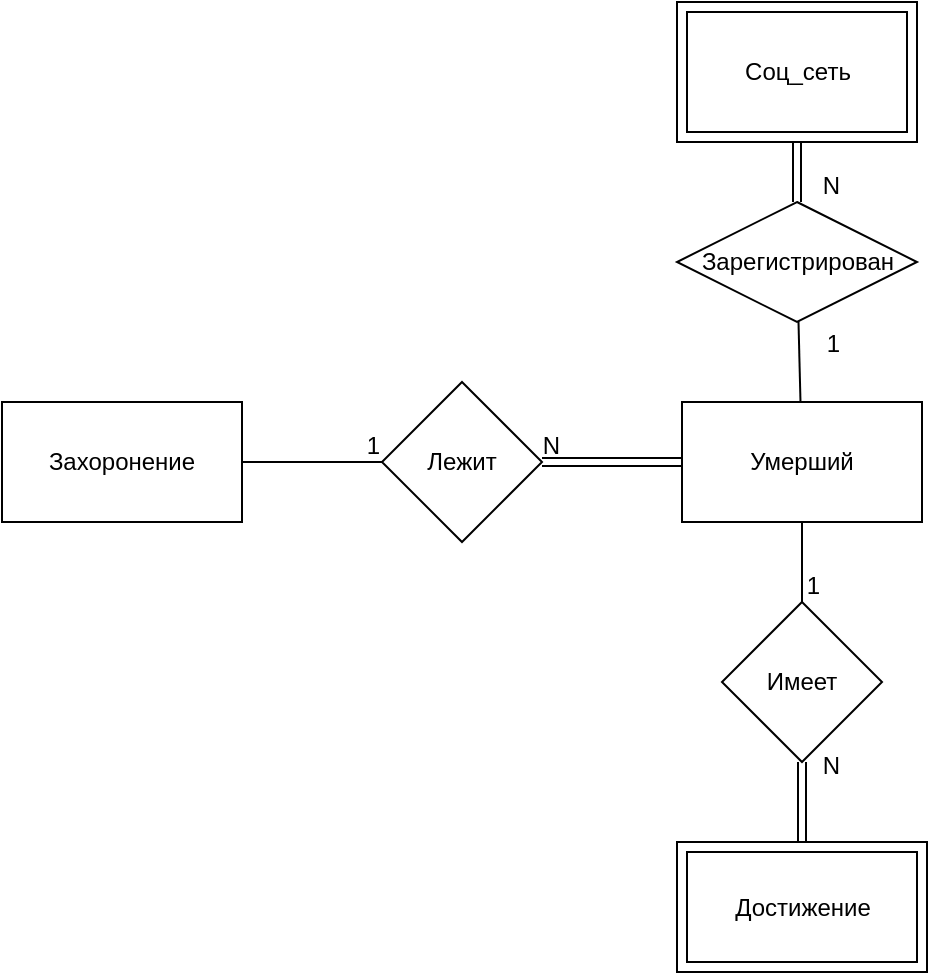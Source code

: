 <mxfile version="23.1.6" type="github">
  <diagram id="C5RBs43oDa-KdzZeNtuy" name="Page-1">
    <mxGraphModel dx="1426" dy="793" grid="1" gridSize="10" guides="1" tooltips="1" connect="1" arrows="1" fold="1" page="1" pageScale="1" pageWidth="827" pageHeight="1169" math="0" shadow="0">
      <root>
        <mxCell id="WIyWlLk6GJQsqaUBKTNV-0" />
        <mxCell id="WIyWlLk6GJQsqaUBKTNV-1" parent="WIyWlLk6GJQsqaUBKTNV-0" />
        <mxCell id="_y8ROTKjc43pW4xKjIb6-0" value="Захоронение" style="rounded=0;whiteSpace=wrap;html=1;" vertex="1" parent="WIyWlLk6GJQsqaUBKTNV-1">
          <mxGeometry x="40" y="230" width="120" height="60" as="geometry" />
        </mxCell>
        <mxCell id="_y8ROTKjc43pW4xKjIb6-1" value="Умерший" style="rounded=0;whiteSpace=wrap;html=1;" vertex="1" parent="WIyWlLk6GJQsqaUBKTNV-1">
          <mxGeometry x="380" y="230" width="120" height="60" as="geometry" />
        </mxCell>
        <mxCell id="_y8ROTKjc43pW4xKjIb6-4" value="Лежит" style="rhombus;whiteSpace=wrap;html=1;" vertex="1" parent="WIyWlLk6GJQsqaUBKTNV-1">
          <mxGeometry x="230" y="220" width="80" height="80" as="geometry" />
        </mxCell>
        <mxCell id="_y8ROTKjc43pW4xKjIb6-7" value="" style="endArrow=none;html=1;rounded=0;" edge="1" parent="WIyWlLk6GJQsqaUBKTNV-1" source="_y8ROTKjc43pW4xKjIb6-0" target="_y8ROTKjc43pW4xKjIb6-4">
          <mxGeometry relative="1" as="geometry">
            <mxPoint x="230" y="200" as="sourcePoint" />
            <mxPoint x="390" y="200" as="targetPoint" />
          </mxGeometry>
        </mxCell>
        <mxCell id="_y8ROTKjc43pW4xKjIb6-8" value="1" style="resizable=0;html=1;whiteSpace=wrap;align=right;verticalAlign=bottom;" connectable="0" vertex="1" parent="_y8ROTKjc43pW4xKjIb6-7">
          <mxGeometry x="1" relative="1" as="geometry" />
        </mxCell>
        <mxCell id="_y8ROTKjc43pW4xKjIb6-9" value="" style="shape=link;html=1;rounded=0;" edge="1" parent="WIyWlLk6GJQsqaUBKTNV-1" source="_y8ROTKjc43pW4xKjIb6-1" target="_y8ROTKjc43pW4xKjIb6-4">
          <mxGeometry relative="1" as="geometry">
            <mxPoint x="330" y="410" as="sourcePoint" />
            <mxPoint x="490" y="410" as="targetPoint" />
          </mxGeometry>
        </mxCell>
        <mxCell id="_y8ROTKjc43pW4xKjIb6-10" value="N" style="resizable=0;html=1;whiteSpace=wrap;align=right;verticalAlign=bottom;" connectable="0" vertex="1" parent="_y8ROTKjc43pW4xKjIb6-9">
          <mxGeometry x="1" relative="1" as="geometry">
            <mxPoint x="10" as="offset" />
          </mxGeometry>
        </mxCell>
        <mxCell id="_y8ROTKjc43pW4xKjIb6-11" value="Имеет" style="rhombus;whiteSpace=wrap;html=1;" vertex="1" parent="WIyWlLk6GJQsqaUBKTNV-1">
          <mxGeometry x="400" y="330" width="80" height="80" as="geometry" />
        </mxCell>
        <mxCell id="_y8ROTKjc43pW4xKjIb6-12" value="" style="endArrow=none;html=1;rounded=0;" edge="1" parent="WIyWlLk6GJQsqaUBKTNV-1" source="_y8ROTKjc43pW4xKjIb6-1" target="_y8ROTKjc43pW4xKjIb6-11">
          <mxGeometry relative="1" as="geometry">
            <mxPoint x="330" y="410" as="sourcePoint" />
            <mxPoint x="490" y="410" as="targetPoint" />
          </mxGeometry>
        </mxCell>
        <mxCell id="_y8ROTKjc43pW4xKjIb6-13" value="1" style="resizable=0;html=1;whiteSpace=wrap;align=right;verticalAlign=bottom;" connectable="0" vertex="1" parent="_y8ROTKjc43pW4xKjIb6-12">
          <mxGeometry x="1" relative="1" as="geometry">
            <mxPoint x="10" as="offset" />
          </mxGeometry>
        </mxCell>
        <mxCell id="_y8ROTKjc43pW4xKjIb6-14" value="" style="shape=link;html=1;rounded=0;" edge="1" parent="WIyWlLk6GJQsqaUBKTNV-1" source="_y8ROTKjc43pW4xKjIb6-19" target="_y8ROTKjc43pW4xKjIb6-11">
          <mxGeometry relative="1" as="geometry">
            <mxPoint x="600" y="440" as="sourcePoint" />
            <mxPoint x="430" y="380" as="targetPoint" />
          </mxGeometry>
        </mxCell>
        <mxCell id="_y8ROTKjc43pW4xKjIb6-15" value="N" style="resizable=0;html=1;whiteSpace=wrap;align=right;verticalAlign=bottom;" connectable="0" vertex="1" parent="_y8ROTKjc43pW4xKjIb6-14">
          <mxGeometry x="1" relative="1" as="geometry">
            <mxPoint x="20" y="10" as="offset" />
          </mxGeometry>
        </mxCell>
        <mxCell id="_y8ROTKjc43pW4xKjIb6-19" value="Достижение" style="shape=ext;margin=3;double=1;whiteSpace=wrap;html=1;align=center;" vertex="1" parent="WIyWlLk6GJQsqaUBKTNV-1">
          <mxGeometry x="377.5" y="450" width="125" height="65" as="geometry" />
        </mxCell>
        <mxCell id="_y8ROTKjc43pW4xKjIb6-20" value="Соц_сеть" style="shape=ext;margin=3;double=1;whiteSpace=wrap;html=1;align=center;" vertex="1" parent="WIyWlLk6GJQsqaUBKTNV-1">
          <mxGeometry x="377.5" y="30" width="120" height="70" as="geometry" />
        </mxCell>
        <mxCell id="_y8ROTKjc43pW4xKjIb6-21" value="Зарегистрирован" style="shape=rhombus;perimeter=rhombusPerimeter;whiteSpace=wrap;html=1;align=center;" vertex="1" parent="WIyWlLk6GJQsqaUBKTNV-1">
          <mxGeometry x="377.5" y="130" width="120" height="60" as="geometry" />
        </mxCell>
        <mxCell id="_y8ROTKjc43pW4xKjIb6-22" value="" style="endArrow=none;html=1;rounded=0;" edge="1" parent="WIyWlLk6GJQsqaUBKTNV-1" source="_y8ROTKjc43pW4xKjIb6-1" target="_y8ROTKjc43pW4xKjIb6-21">
          <mxGeometry relative="1" as="geometry">
            <mxPoint x="340" y="300" as="sourcePoint" />
            <mxPoint x="500" y="300" as="targetPoint" />
          </mxGeometry>
        </mxCell>
        <mxCell id="_y8ROTKjc43pW4xKjIb6-23" value="1" style="resizable=0;html=1;whiteSpace=wrap;align=right;verticalAlign=bottom;" connectable="0" vertex="1" parent="_y8ROTKjc43pW4xKjIb6-22">
          <mxGeometry x="1" relative="1" as="geometry">
            <mxPoint x="22" y="20" as="offset" />
          </mxGeometry>
        </mxCell>
        <mxCell id="_y8ROTKjc43pW4xKjIb6-24" value="" style="shape=link;html=1;rounded=0;" edge="1" parent="WIyWlLk6GJQsqaUBKTNV-1" source="_y8ROTKjc43pW4xKjIb6-20" target="_y8ROTKjc43pW4xKjIb6-21">
          <mxGeometry relative="1" as="geometry">
            <mxPoint x="340" y="300" as="sourcePoint" />
            <mxPoint x="500" y="300" as="targetPoint" />
          </mxGeometry>
        </mxCell>
        <mxCell id="_y8ROTKjc43pW4xKjIb6-25" value="N" style="resizable=0;html=1;whiteSpace=wrap;align=right;verticalAlign=bottom;" connectable="0" vertex="1" parent="_y8ROTKjc43pW4xKjIb6-24">
          <mxGeometry x="1" relative="1" as="geometry">
            <mxPoint x="23" as="offset" />
          </mxGeometry>
        </mxCell>
      </root>
    </mxGraphModel>
  </diagram>
</mxfile>
